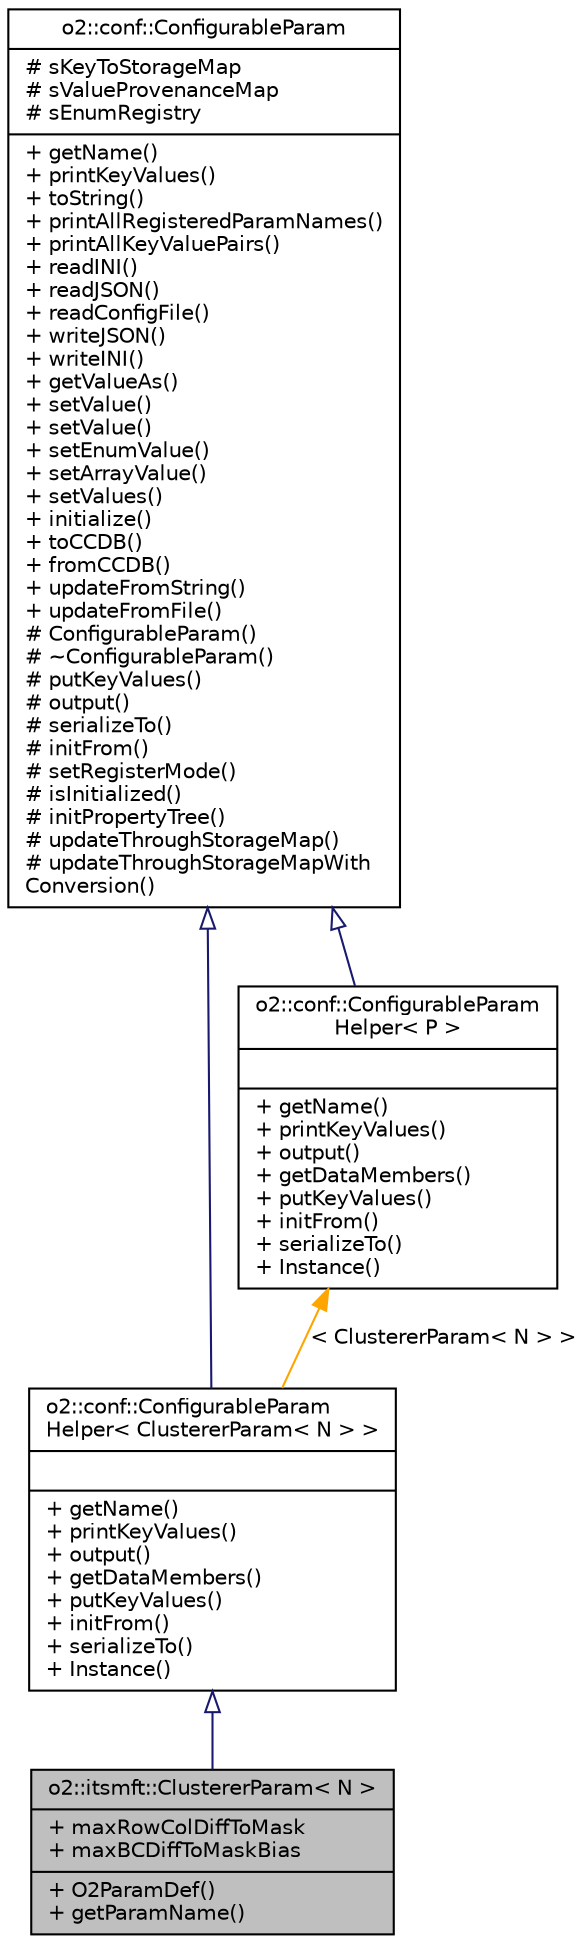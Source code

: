digraph "o2::itsmft::ClustererParam&lt; N &gt;"
{
 // INTERACTIVE_SVG=YES
  bgcolor="transparent";
  edge [fontname="Helvetica",fontsize="10",labelfontname="Helvetica",labelfontsize="10"];
  node [fontname="Helvetica",fontsize="10",shape=record];
  Node0 [label="{o2::itsmft::ClustererParam\< N \>\n|+ maxRowColDiffToMask\l+ maxBCDiffToMaskBias\l|+ O2ParamDef()\l+ getParamName()\l}",height=0.2,width=0.4,color="black", fillcolor="grey75", style="filled", fontcolor="black"];
  Node1 -> Node0 [dir="back",color="midnightblue",fontsize="10",style="solid",arrowtail="onormal",fontname="Helvetica"];
  Node1 [label="{o2::conf::ConfigurableParam\lHelper\< ClustererParam\< N \> \>\n||+ getName()\l+ printKeyValues()\l+ output()\l+ getDataMembers()\l+ putKeyValues()\l+ initFrom()\l+ serializeTo()\l+ Instance()\l}",height=0.2,width=0.4,color="black",URL="$d7/d50/classo2_1_1conf_1_1ConfigurableParamHelper.html"];
  Node2 -> Node1 [dir="back",color="midnightblue",fontsize="10",style="solid",arrowtail="onormal",fontname="Helvetica"];
  Node2 [label="{o2::conf::ConfigurableParam\n|# sKeyToStorageMap\l# sValueProvenanceMap\l# sEnumRegistry\l|+ getName()\l+ printKeyValues()\l+ toString()\l+ printAllRegisteredParamNames()\l+ printAllKeyValuePairs()\l+ readINI()\l+ readJSON()\l+ readConfigFile()\l+ writeJSON()\l+ writeINI()\l+ getValueAs()\l+ setValue()\l+ setValue()\l+ setEnumValue()\l+ setArrayValue()\l+ setValues()\l+ initialize()\l+ toCCDB()\l+ fromCCDB()\l+ updateFromString()\l+ updateFromFile()\l# ConfigurableParam()\l# ~ConfigurableParam()\l# putKeyValues()\l# output()\l# serializeTo()\l# initFrom()\l# setRegisterMode()\l# isInitialized()\l# initPropertyTree()\l# updateThroughStorageMap()\l# updateThroughStorageMapWith\lConversion()\l}",height=0.2,width=0.4,color="black",URL="$d6/d14/classo2_1_1conf_1_1ConfigurableParam.html"];
  Node3 -> Node1 [dir="back",color="orange",fontsize="10",style="solid",label=" \< ClustererParam\< N \> \>" ,fontname="Helvetica"];
  Node3 [label="{o2::conf::ConfigurableParam\lHelper\< P \>\n||+ getName()\l+ printKeyValues()\l+ output()\l+ getDataMembers()\l+ putKeyValues()\l+ initFrom()\l+ serializeTo()\l+ Instance()\l}",height=0.2,width=0.4,color="black",URL="$d7/d50/classo2_1_1conf_1_1ConfigurableParamHelper.html"];
  Node2 -> Node3 [dir="back",color="midnightblue",fontsize="10",style="solid",arrowtail="onormal",fontname="Helvetica"];
}
